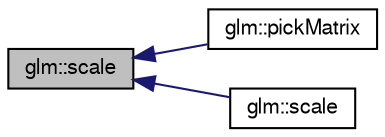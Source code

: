 digraph G
{
  bgcolor="transparent";
  edge [fontname="FreeSans",fontsize=10,labelfontname="FreeSans",labelfontsize=10];
  node [fontname="FreeSans",fontsize=10,shape=record];
  rankdir=LR;
  Node1 [label="glm::scale",height=0.2,width=0.4,color="black", fillcolor="grey75", style="filled" fontcolor="black"];
  Node1 -> Node2 [dir=back,color="midnightblue",fontsize=10,style="solid"];
  Node2 [label="glm::pickMatrix",height=0.2,width=0.4,color="black",URL="$group__gtc__matrix__transform.html#g42972db8a1c73829999a8454d11fa4a3"];
  Node1 -> Node3 [dir=back,color="midnightblue",fontsize=10,style="solid"];
  Node3 [label="glm::scale",height=0.2,width=0.4,color="black",URL="$group__gtx__transform.html#g70f2d33f150672b9faca3b477fcca2c4"];
}
